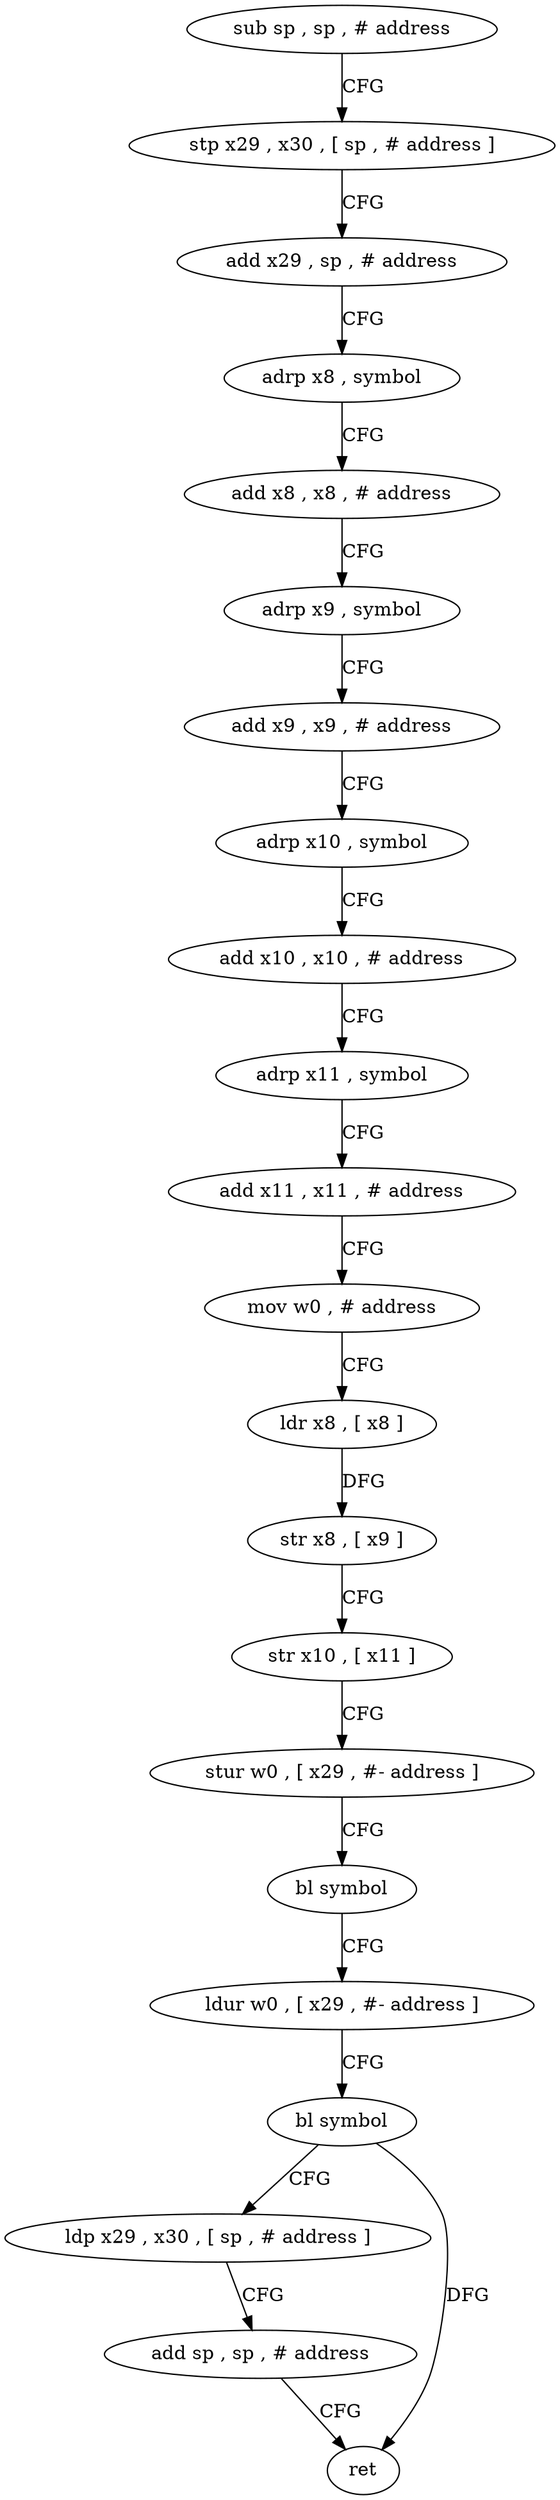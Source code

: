 digraph "func" {
"4205748" [label = "sub sp , sp , # address" ]
"4205752" [label = "stp x29 , x30 , [ sp , # address ]" ]
"4205756" [label = "add x29 , sp , # address" ]
"4205760" [label = "adrp x8 , symbol" ]
"4205764" [label = "add x8 , x8 , # address" ]
"4205768" [label = "adrp x9 , symbol" ]
"4205772" [label = "add x9 , x9 , # address" ]
"4205776" [label = "adrp x10 , symbol" ]
"4205780" [label = "add x10 , x10 , # address" ]
"4205784" [label = "adrp x11 , symbol" ]
"4205788" [label = "add x11 , x11 , # address" ]
"4205792" [label = "mov w0 , # address" ]
"4205796" [label = "ldr x8 , [ x8 ]" ]
"4205800" [label = "str x8 , [ x9 ]" ]
"4205804" [label = "str x10 , [ x11 ]" ]
"4205808" [label = "stur w0 , [ x29 , #- address ]" ]
"4205812" [label = "bl symbol" ]
"4205816" [label = "ldur w0 , [ x29 , #- address ]" ]
"4205820" [label = "bl symbol" ]
"4205824" [label = "ldp x29 , x30 , [ sp , # address ]" ]
"4205828" [label = "add sp , sp , # address" ]
"4205832" [label = "ret" ]
"4205748" -> "4205752" [ label = "CFG" ]
"4205752" -> "4205756" [ label = "CFG" ]
"4205756" -> "4205760" [ label = "CFG" ]
"4205760" -> "4205764" [ label = "CFG" ]
"4205764" -> "4205768" [ label = "CFG" ]
"4205768" -> "4205772" [ label = "CFG" ]
"4205772" -> "4205776" [ label = "CFG" ]
"4205776" -> "4205780" [ label = "CFG" ]
"4205780" -> "4205784" [ label = "CFG" ]
"4205784" -> "4205788" [ label = "CFG" ]
"4205788" -> "4205792" [ label = "CFG" ]
"4205792" -> "4205796" [ label = "CFG" ]
"4205796" -> "4205800" [ label = "DFG" ]
"4205800" -> "4205804" [ label = "CFG" ]
"4205804" -> "4205808" [ label = "CFG" ]
"4205808" -> "4205812" [ label = "CFG" ]
"4205812" -> "4205816" [ label = "CFG" ]
"4205816" -> "4205820" [ label = "CFG" ]
"4205820" -> "4205824" [ label = "CFG" ]
"4205820" -> "4205832" [ label = "DFG" ]
"4205824" -> "4205828" [ label = "CFG" ]
"4205828" -> "4205832" [ label = "CFG" ]
}
